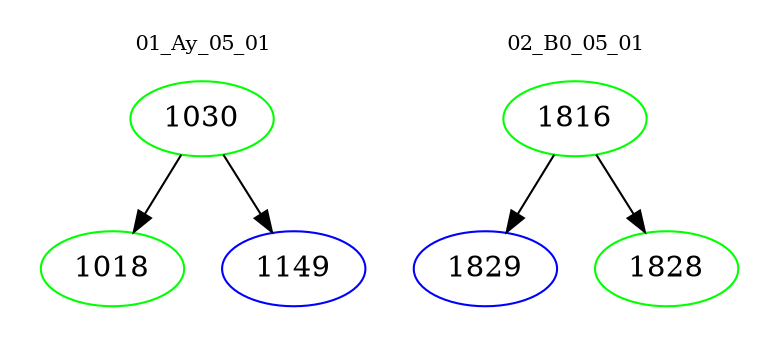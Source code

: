 digraph{
subgraph cluster_0 {
color = white
label = "01_Ay_05_01";
fontsize=10;
T0_1030 [label="1030", color="green"]
T0_1030 -> T0_1018 [color="black"]
T0_1018 [label="1018", color="green"]
T0_1030 -> T0_1149 [color="black"]
T0_1149 [label="1149", color="blue"]
}
subgraph cluster_1 {
color = white
label = "02_B0_05_01";
fontsize=10;
T1_1816 [label="1816", color="green"]
T1_1816 -> T1_1829 [color="black"]
T1_1829 [label="1829", color="blue"]
T1_1816 -> T1_1828 [color="black"]
T1_1828 [label="1828", color="green"]
}
}
